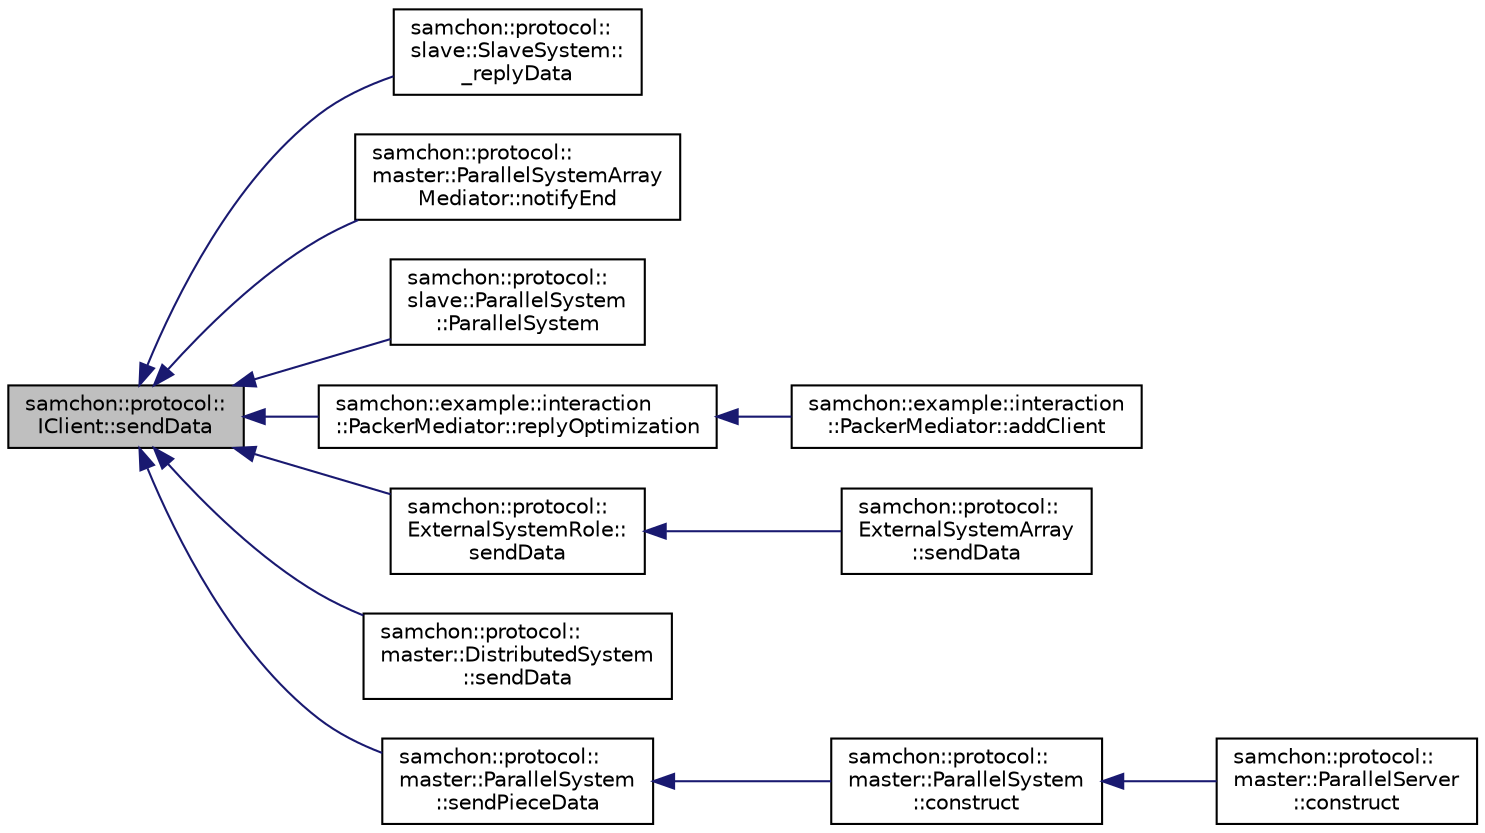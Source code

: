 digraph "samchon::protocol::IClient::sendData"
{
  edge [fontname="Helvetica",fontsize="10",labelfontname="Helvetica",labelfontsize="10"];
  node [fontname="Helvetica",fontsize="10",shape=record];
  rankdir="LR";
  Node1 [label="samchon::protocol::\lIClient::sendData",height=0.2,width=0.4,color="black", fillcolor="grey75", style="filled", fontcolor="black"];
  Node1 -> Node2 [dir="back",color="midnightblue",fontsize="10",style="solid",fontname="Helvetica"];
  Node2 [label="samchon::protocol::\lslave::SlaveSystem::\l_replyData",height=0.2,width=0.4,color="black", fillcolor="white", style="filled",URL="$d1/d4a/classsamchon_1_1protocol_1_1slave_1_1SlaveSystem.html#a6b97fafd0aa6e09fbe44b1a7b1c64484",tooltip="Pre-processor for reporting elapsed time. "];
  Node1 -> Node3 [dir="back",color="midnightblue",fontsize="10",style="solid",fontname="Helvetica"];
  Node3 [label="samchon::protocol::\lmaster::ParallelSystemArray\lMediator::notifyEnd",height=0.2,width=0.4,color="black", fillcolor="white", style="filled",URL="$d3/d18/classsamchon_1_1protocol_1_1master_1_1ParallelSystemArrayMediator.html#a077b8eed3acfb0bcbd6ea71d824d788a",tooltip="Notify end of a master history. "];
  Node1 -> Node4 [dir="back",color="midnightblue",fontsize="10",style="solid",fontname="Helvetica"];
  Node4 [label="samchon::protocol::\lslave::ParallelSystem\l::ParallelSystem",height=0.2,width=0.4,color="black", fillcolor="white", style="filled",URL="$db/d10/classsamchon_1_1protocol_1_1slave_1_1ParallelSystem.html#a4487141cf92fe0ea81feb93bf4c82ff0",tooltip="Default Constructor. "];
  Node1 -> Node5 [dir="back",color="midnightblue",fontsize="10",style="solid",fontname="Helvetica"];
  Node5 [label="samchon::example::interaction\l::PackerMediator::replyOptimization",height=0.2,width=0.4,color="black", fillcolor="white", style="filled",URL="$d7/d0a/classsamchon_1_1example_1_1interaction_1_1PackerMediator.html#ac8ac1f10bf46e85f60487e1eaa5fd4b6",tooltip="Handle (replied) optimized value from a slave system. "];
  Node5 -> Node6 [dir="back",color="midnightblue",fontsize="10",style="solid",fontname="Helvetica"];
  Node6 [label="samchon::example::interaction\l::PackerMediator::addClient",height=0.2,width=0.4,color="black", fillcolor="white", style="filled",URL="$d7/d0a/classsamchon_1_1example_1_1interaction_1_1PackerMediator.html#a8d04d11f6948cf00d968549ab6279ff3",tooltip="Handling connection of a physical client. "];
  Node1 -> Node7 [dir="back",color="midnightblue",fontsize="10",style="solid",fontname="Helvetica"];
  Node7 [label="samchon::protocol::\lExternalSystemRole::\lsendData",height=0.2,width=0.4,color="black", fillcolor="white", style="filled",URL="$d4/db7/classsamchon_1_1protocol_1_1ExternalSystemRole.html#a0296a7905eda64ed8831c3ab0f242455",tooltip="Send a message. "];
  Node7 -> Node8 [dir="back",color="midnightblue",fontsize="10",style="solid",fontname="Helvetica"];
  Node8 [label="samchon::protocol::\lExternalSystemArray\l::sendData",height=0.2,width=0.4,color="black", fillcolor="white", style="filled",URL="$d9/dc6/classsamchon_1_1protocol_1_1ExternalSystemArray.html#ac526d8533764ebd2b3a5cb53670d2831",tooltip="Sends an Invoke message to related ExternalSystem(s). "];
  Node1 -> Node9 [dir="back",color="midnightblue",fontsize="10",style="solid",fontname="Helvetica"];
  Node9 [label="samchon::protocol::\lmaster::DistributedSystem\l::sendData",height=0.2,width=0.4,color="black", fillcolor="white", style="filled",URL="$db/d2d/classsamchon_1_1protocol_1_1master_1_1DistributedSystem.html#acaf8bf167f80b7f00640af88e18dbb62",tooltip="Sends message to a related system. "];
  Node1 -> Node10 [dir="back",color="midnightblue",fontsize="10",style="solid",fontname="Helvetica"];
  Node10 [label="samchon::protocol::\lmaster::ParallelSystem\l::sendPieceData",height=0.2,width=0.4,color="black", fillcolor="white", style="filled",URL="$d9/d6b/classsamchon_1_1protocol_1_1master_1_1ParallelSystem.html#aea9eeae174e52b84597bafdf344b668d",tooltip="Send a message with segmentation index. "];
  Node10 -> Node11 [dir="back",color="midnightblue",fontsize="10",style="solid",fontname="Helvetica"];
  Node11 [label="samchon::protocol::\lmaster::ParallelSystem\l::construct",height=0.2,width=0.4,color="black", fillcolor="white", style="filled",URL="$d9/d6b/classsamchon_1_1protocol_1_1master_1_1ParallelSystem.html#abcd5cabda3dece97aecc41b681975a2c",tooltip="Construct data of the Entity from an XML object. "];
  Node11 -> Node12 [dir="back",color="midnightblue",fontsize="10",style="solid",fontname="Helvetica"];
  Node12 [label="samchon::protocol::\lmaster::ParallelServer\l::construct",height=0.2,width=0.4,color="black", fillcolor="white", style="filled",URL="$d1/da1/classsamchon_1_1protocol_1_1master_1_1ParallelServer.html#ad948277651e9a18ccb2d4c4db9b48aa9",tooltip="Construct data of the Entity from an XML object. "];
}
